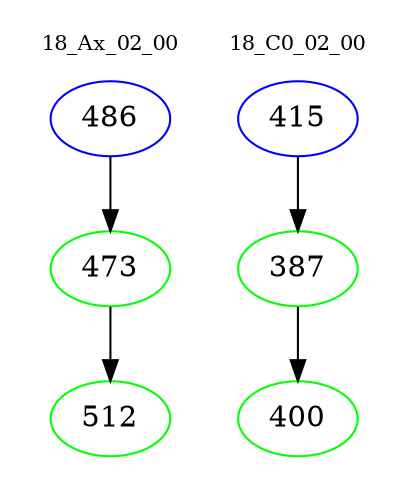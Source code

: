 digraph{
subgraph cluster_0 {
color = white
label = "18_Ax_02_00";
fontsize=10;
T0_486 [label="486", color="blue"]
T0_486 -> T0_473 [color="black"]
T0_473 [label="473", color="green"]
T0_473 -> T0_512 [color="black"]
T0_512 [label="512", color="green"]
}
subgraph cluster_1 {
color = white
label = "18_C0_02_00";
fontsize=10;
T1_415 [label="415", color="blue"]
T1_415 -> T1_387 [color="black"]
T1_387 [label="387", color="green"]
T1_387 -> T1_400 [color="black"]
T1_400 [label="400", color="green"]
}
}
